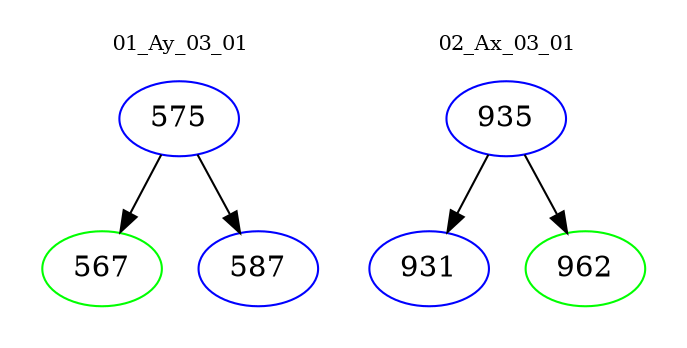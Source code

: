 digraph{
subgraph cluster_0 {
color = white
label = "01_Ay_03_01";
fontsize=10;
T0_575 [label="575", color="blue"]
T0_575 -> T0_567 [color="black"]
T0_567 [label="567", color="green"]
T0_575 -> T0_587 [color="black"]
T0_587 [label="587", color="blue"]
}
subgraph cluster_1 {
color = white
label = "02_Ax_03_01";
fontsize=10;
T1_935 [label="935", color="blue"]
T1_935 -> T1_931 [color="black"]
T1_931 [label="931", color="blue"]
T1_935 -> T1_962 [color="black"]
T1_962 [label="962", color="green"]
}
}

